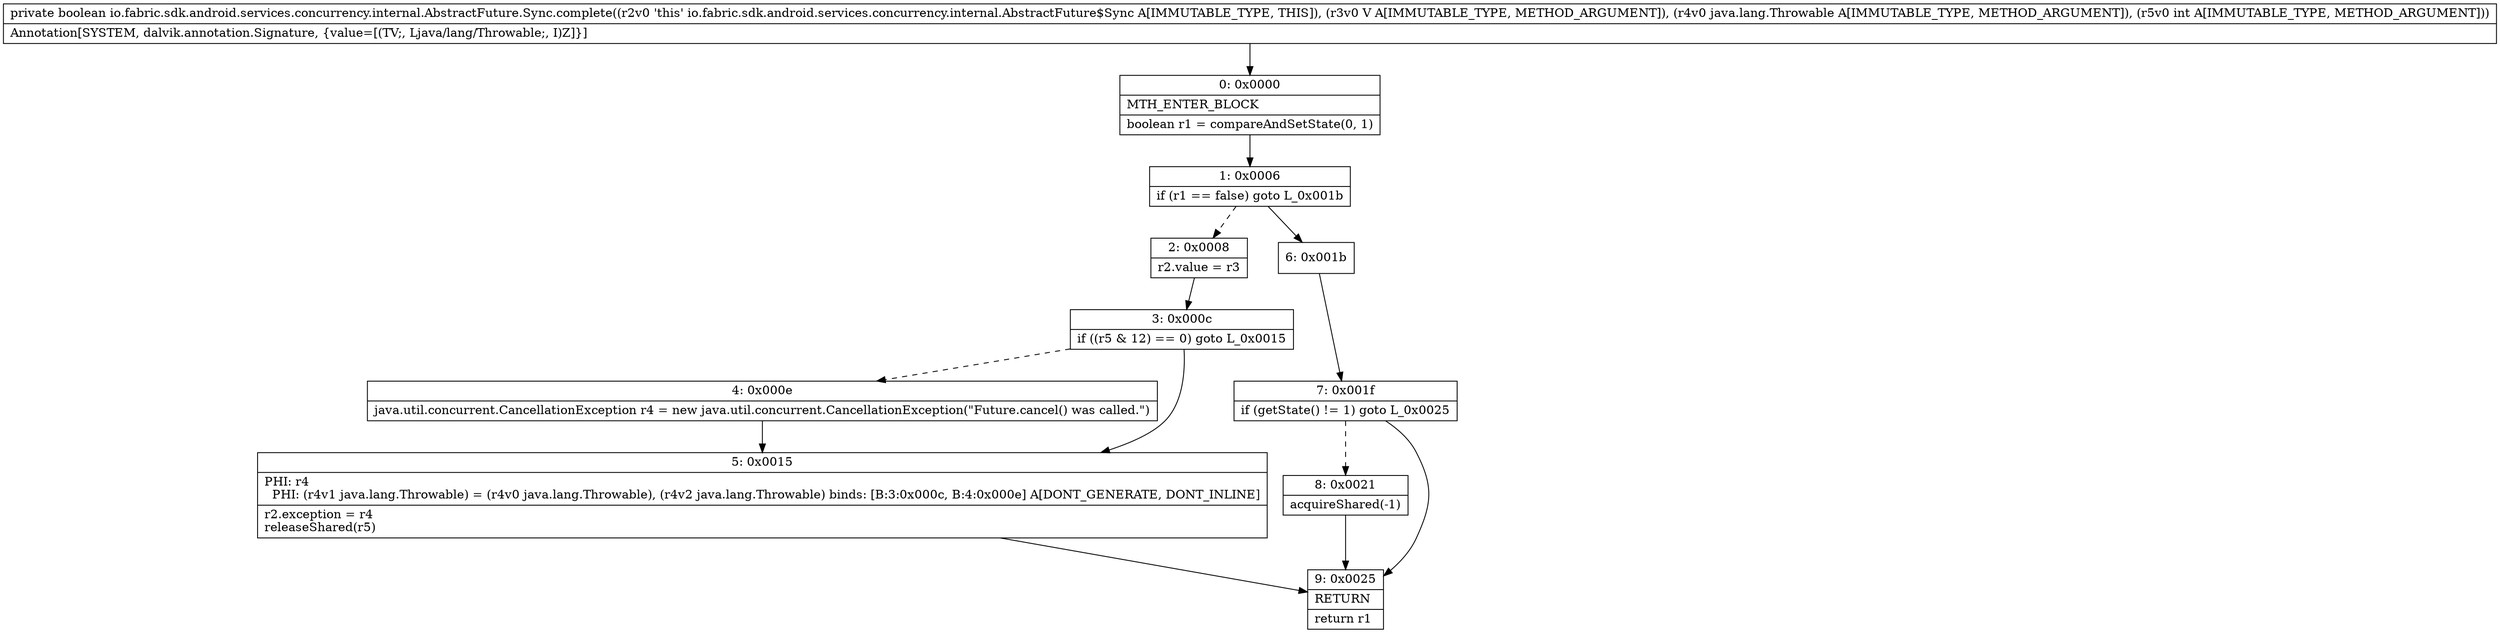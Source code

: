digraph "CFG forio.fabric.sdk.android.services.concurrency.internal.AbstractFuture.Sync.complete(Ljava\/lang\/Object;Ljava\/lang\/Throwable;I)Z" {
Node_0 [shape=record,label="{0\:\ 0x0000|MTH_ENTER_BLOCK\l|boolean r1 = compareAndSetState(0, 1)\l}"];
Node_1 [shape=record,label="{1\:\ 0x0006|if (r1 == false) goto L_0x001b\l}"];
Node_2 [shape=record,label="{2\:\ 0x0008|r2.value = r3\l}"];
Node_3 [shape=record,label="{3\:\ 0x000c|if ((r5 & 12) == 0) goto L_0x0015\l}"];
Node_4 [shape=record,label="{4\:\ 0x000e|java.util.concurrent.CancellationException r4 = new java.util.concurrent.CancellationException(\"Future.cancel() was called.\")\l}"];
Node_5 [shape=record,label="{5\:\ 0x0015|PHI: r4 \l  PHI: (r4v1 java.lang.Throwable) = (r4v0 java.lang.Throwable), (r4v2 java.lang.Throwable) binds: [B:3:0x000c, B:4:0x000e] A[DONT_GENERATE, DONT_INLINE]\l|r2.exception = r4\lreleaseShared(r5)\l}"];
Node_6 [shape=record,label="{6\:\ 0x001b}"];
Node_7 [shape=record,label="{7\:\ 0x001f|if (getState() != 1) goto L_0x0025\l}"];
Node_8 [shape=record,label="{8\:\ 0x0021|acquireShared(\-1)\l}"];
Node_9 [shape=record,label="{9\:\ 0x0025|RETURN\l|return r1\l}"];
MethodNode[shape=record,label="{private boolean io.fabric.sdk.android.services.concurrency.internal.AbstractFuture.Sync.complete((r2v0 'this' io.fabric.sdk.android.services.concurrency.internal.AbstractFuture$Sync A[IMMUTABLE_TYPE, THIS]), (r3v0 V A[IMMUTABLE_TYPE, METHOD_ARGUMENT]), (r4v0 java.lang.Throwable A[IMMUTABLE_TYPE, METHOD_ARGUMENT]), (r5v0 int A[IMMUTABLE_TYPE, METHOD_ARGUMENT]))  | Annotation[SYSTEM, dalvik.annotation.Signature, \{value=[(TV;, Ljava\/lang\/Throwable;, I)Z]\}]\l}"];
MethodNode -> Node_0;
Node_0 -> Node_1;
Node_1 -> Node_2[style=dashed];
Node_1 -> Node_6;
Node_2 -> Node_3;
Node_3 -> Node_4[style=dashed];
Node_3 -> Node_5;
Node_4 -> Node_5;
Node_5 -> Node_9;
Node_6 -> Node_7;
Node_7 -> Node_8[style=dashed];
Node_7 -> Node_9;
Node_8 -> Node_9;
}

